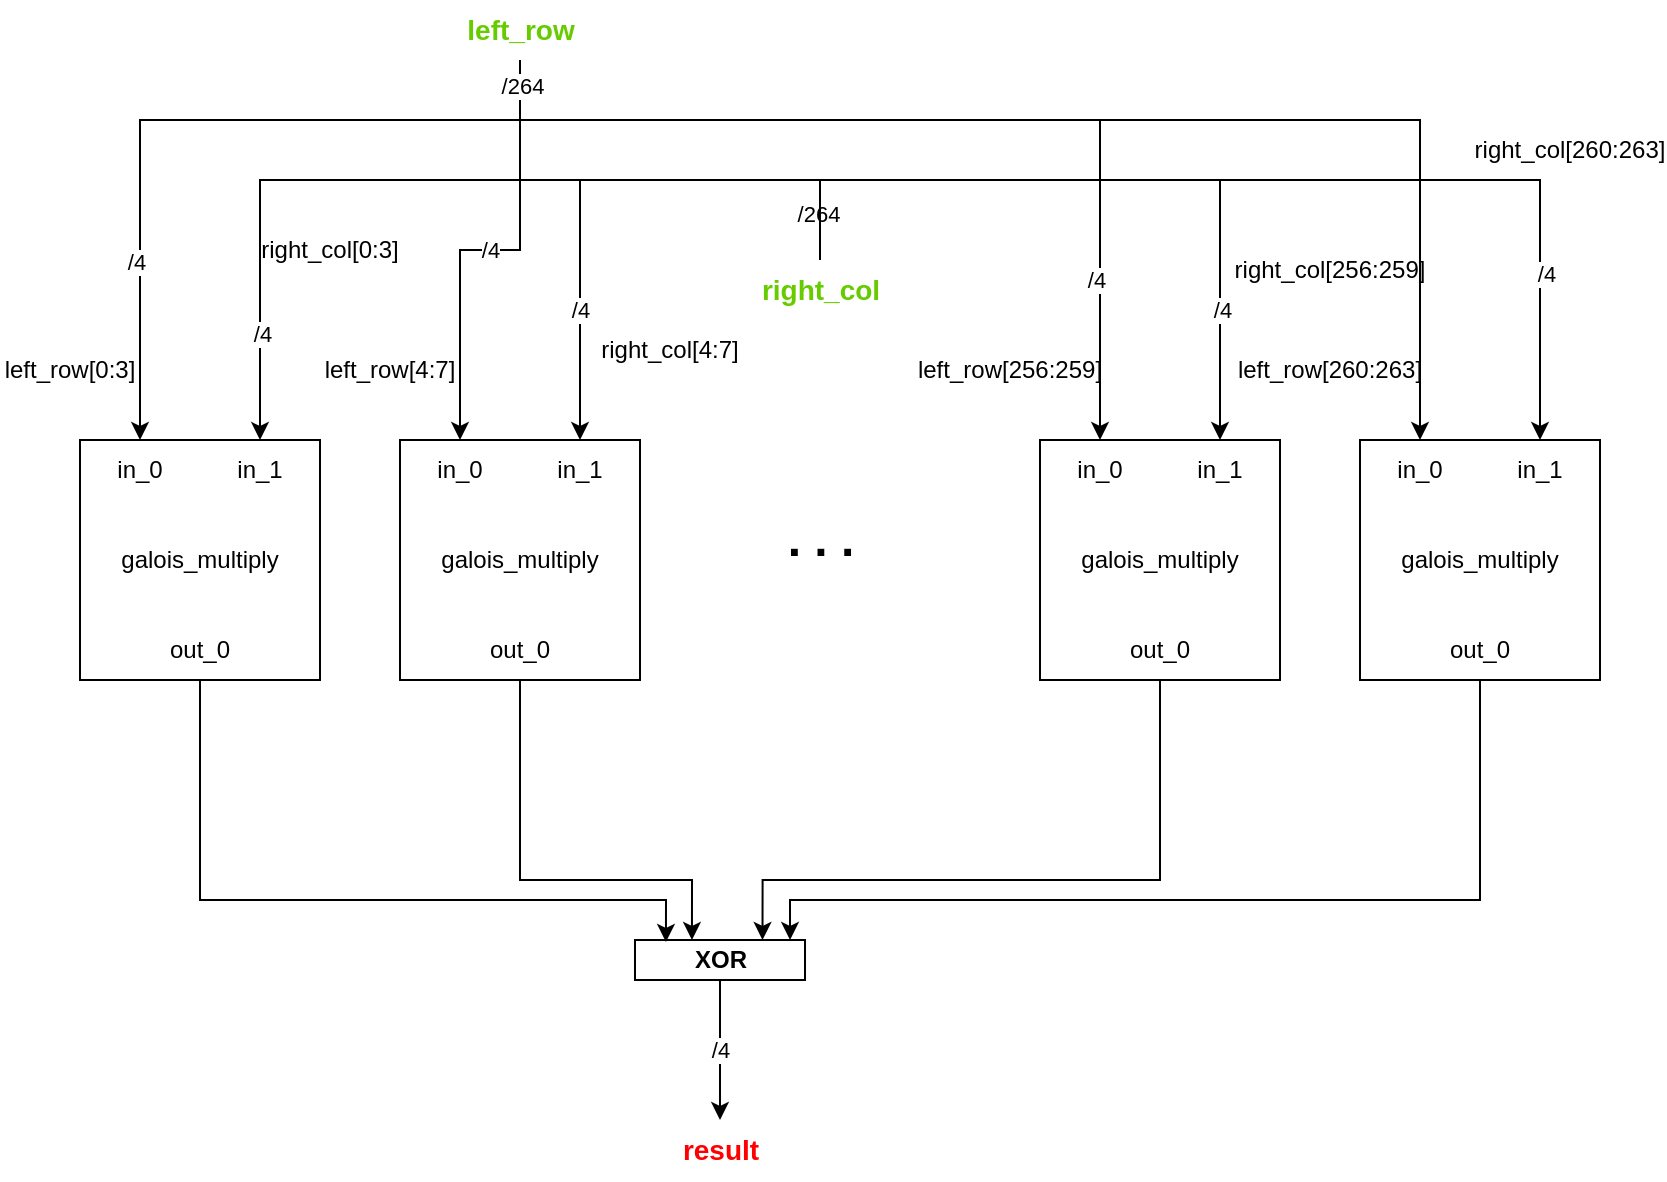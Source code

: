 <mxfile version="22.1.2" type="device">
  <diagram name="Page-1" id="1Gj-cbJdRD2_oNA0T6PP">
    <mxGraphModel dx="1098" dy="912" grid="1" gridSize="10" guides="1" tooltips="1" connect="1" arrows="1" fold="1" page="1" pageScale="1" pageWidth="850" pageHeight="1100" math="0" shadow="0">
      <root>
        <mxCell id="0" />
        <mxCell id="1" parent="0" />
        <mxCell id="ewtq7LpS9UkBpbuXzDGn-1" value="galois_multiply" style="rounded=0;whiteSpace=wrap;html=1;" vertex="1" parent="1">
          <mxGeometry x="40" y="240" width="120" height="120" as="geometry" />
        </mxCell>
        <mxCell id="ewtq7LpS9UkBpbuXzDGn-2" value="galois_multiply" style="rounded=0;whiteSpace=wrap;html=1;" vertex="1" parent="1">
          <mxGeometry x="200" y="240" width="120" height="120" as="geometry" />
        </mxCell>
        <mxCell id="ewtq7LpS9UkBpbuXzDGn-3" value="galois_multiply" style="rounded=0;whiteSpace=wrap;html=1;" vertex="1" parent="1">
          <mxGeometry x="520" y="240" width="120" height="120" as="geometry" />
        </mxCell>
        <mxCell id="ewtq7LpS9UkBpbuXzDGn-4" value="galois_multiply" style="rounded=0;whiteSpace=wrap;html=1;" vertex="1" parent="1">
          <mxGeometry x="680" y="240" width="120" height="120" as="geometry" />
        </mxCell>
        <mxCell id="ewtq7LpS9UkBpbuXzDGn-5" value="in_0" style="text;html=1;strokeColor=none;fillColor=none;align=center;verticalAlign=middle;whiteSpace=wrap;rounded=0;" vertex="1" parent="1">
          <mxGeometry x="40" y="240" width="60" height="30" as="geometry" />
        </mxCell>
        <mxCell id="ewtq7LpS9UkBpbuXzDGn-6" value="in_1" style="text;html=1;strokeColor=none;fillColor=none;align=center;verticalAlign=middle;whiteSpace=wrap;rounded=0;" vertex="1" parent="1">
          <mxGeometry x="100" y="240" width="60" height="30" as="geometry" />
        </mxCell>
        <mxCell id="ewtq7LpS9UkBpbuXzDGn-7" value="out_0" style="text;html=1;strokeColor=none;fillColor=none;align=center;verticalAlign=middle;whiteSpace=wrap;rounded=0;" vertex="1" parent="1">
          <mxGeometry x="70" y="330" width="60" height="30" as="geometry" />
        </mxCell>
        <mxCell id="ewtq7LpS9UkBpbuXzDGn-11" value="in_0" style="text;html=1;strokeColor=none;fillColor=none;align=center;verticalAlign=middle;whiteSpace=wrap;rounded=0;" vertex="1" parent="1">
          <mxGeometry x="200" y="240" width="60" height="30" as="geometry" />
        </mxCell>
        <mxCell id="ewtq7LpS9UkBpbuXzDGn-12" value="in_1" style="text;html=1;strokeColor=none;fillColor=none;align=center;verticalAlign=middle;whiteSpace=wrap;rounded=0;" vertex="1" parent="1">
          <mxGeometry x="260" y="240" width="60" height="30" as="geometry" />
        </mxCell>
        <mxCell id="ewtq7LpS9UkBpbuXzDGn-13" value="out_0" style="text;html=1;strokeColor=none;fillColor=none;align=center;verticalAlign=middle;whiteSpace=wrap;rounded=0;" vertex="1" parent="1">
          <mxGeometry x="230" y="330" width="60" height="30" as="geometry" />
        </mxCell>
        <mxCell id="ewtq7LpS9UkBpbuXzDGn-14" value="in_0" style="text;html=1;strokeColor=none;fillColor=none;align=center;verticalAlign=middle;whiteSpace=wrap;rounded=0;" vertex="1" parent="1">
          <mxGeometry x="520" y="240" width="60" height="30" as="geometry" />
        </mxCell>
        <mxCell id="ewtq7LpS9UkBpbuXzDGn-15" value="in_1" style="text;html=1;strokeColor=none;fillColor=none;align=center;verticalAlign=middle;whiteSpace=wrap;rounded=0;" vertex="1" parent="1">
          <mxGeometry x="580" y="240" width="60" height="30" as="geometry" />
        </mxCell>
        <mxCell id="ewtq7LpS9UkBpbuXzDGn-28" style="edgeStyle=orthogonalEdgeStyle;rounded=0;orthogonalLoop=1;jettySize=auto;html=1;entryX=0.75;entryY=0;entryDx=0;entryDy=0;" edge="1" parent="1" source="ewtq7LpS9UkBpbuXzDGn-16" target="ewtq7LpS9UkBpbuXzDGn-23">
          <mxGeometry relative="1" as="geometry">
            <Array as="points">
              <mxPoint x="580" y="460" />
              <mxPoint x="381" y="460" />
            </Array>
          </mxGeometry>
        </mxCell>
        <mxCell id="ewtq7LpS9UkBpbuXzDGn-16" value="out_0" style="text;html=1;strokeColor=none;fillColor=none;align=center;verticalAlign=middle;whiteSpace=wrap;rounded=0;" vertex="1" parent="1">
          <mxGeometry x="550" y="330" width="60" height="30" as="geometry" />
        </mxCell>
        <mxCell id="ewtq7LpS9UkBpbuXzDGn-17" value="in_0" style="text;html=1;strokeColor=none;fillColor=none;align=center;verticalAlign=middle;whiteSpace=wrap;rounded=0;" vertex="1" parent="1">
          <mxGeometry x="680" y="240" width="60" height="30" as="geometry" />
        </mxCell>
        <mxCell id="ewtq7LpS9UkBpbuXzDGn-18" value="in_1" style="text;html=1;strokeColor=none;fillColor=none;align=center;verticalAlign=middle;whiteSpace=wrap;rounded=0;" vertex="1" parent="1">
          <mxGeometry x="740" y="240" width="60" height="30" as="geometry" />
        </mxCell>
        <mxCell id="ewtq7LpS9UkBpbuXzDGn-19" value="out_0" style="text;html=1;strokeColor=none;fillColor=none;align=center;verticalAlign=middle;whiteSpace=wrap;rounded=0;" vertex="1" parent="1">
          <mxGeometry x="710" y="330" width="60" height="30" as="geometry" />
        </mxCell>
        <mxCell id="ewtq7LpS9UkBpbuXzDGn-31" style="edgeStyle=orthogonalEdgeStyle;rounded=0;orthogonalLoop=1;jettySize=auto;html=1;entryX=0.5;entryY=0;entryDx=0;entryDy=0;" edge="1" parent="1" source="ewtq7LpS9UkBpbuXzDGn-20" target="ewtq7LpS9UkBpbuXzDGn-5">
          <mxGeometry relative="1" as="geometry">
            <Array as="points">
              <mxPoint x="260" y="80" />
              <mxPoint x="70" y="80" />
            </Array>
          </mxGeometry>
        </mxCell>
        <mxCell id="ewtq7LpS9UkBpbuXzDGn-37" value="/4" style="edgeLabel;html=1;align=center;verticalAlign=middle;resizable=0;points=[];" vertex="1" connectable="0" parent="ewtq7LpS9UkBpbuXzDGn-31">
          <mxGeometry x="0.528" y="-2" relative="1" as="geometry">
            <mxPoint as="offset" />
          </mxGeometry>
        </mxCell>
        <mxCell id="ewtq7LpS9UkBpbuXzDGn-32" value="/4" style="edgeStyle=orthogonalEdgeStyle;rounded=0;orthogonalLoop=1;jettySize=auto;html=1;entryX=0.5;entryY=0;entryDx=0;entryDy=0;" edge="1" parent="1" source="ewtq7LpS9UkBpbuXzDGn-20" target="ewtq7LpS9UkBpbuXzDGn-11">
          <mxGeometry relative="1" as="geometry" />
        </mxCell>
        <mxCell id="ewtq7LpS9UkBpbuXzDGn-33" style="edgeStyle=orthogonalEdgeStyle;rounded=0;orthogonalLoop=1;jettySize=auto;html=1;entryX=0.5;entryY=0;entryDx=0;entryDy=0;" edge="1" parent="1" source="ewtq7LpS9UkBpbuXzDGn-20" target="ewtq7LpS9UkBpbuXzDGn-14">
          <mxGeometry relative="1" as="geometry">
            <Array as="points">
              <mxPoint x="260" y="80" />
              <mxPoint x="550" y="80" />
            </Array>
          </mxGeometry>
        </mxCell>
        <mxCell id="ewtq7LpS9UkBpbuXzDGn-39" value="/4" style="edgeLabel;html=1;align=center;verticalAlign=middle;resizable=0;points=[];" vertex="1" connectable="0" parent="ewtq7LpS9UkBpbuXzDGn-33">
          <mxGeometry x="0.667" y="-2" relative="1" as="geometry">
            <mxPoint as="offset" />
          </mxGeometry>
        </mxCell>
        <mxCell id="ewtq7LpS9UkBpbuXzDGn-48" style="edgeStyle=orthogonalEdgeStyle;rounded=0;orthogonalLoop=1;jettySize=auto;html=1;entryX=0.5;entryY=0;entryDx=0;entryDy=0;" edge="1" parent="1" source="ewtq7LpS9UkBpbuXzDGn-20" target="ewtq7LpS9UkBpbuXzDGn-17">
          <mxGeometry relative="1" as="geometry">
            <Array as="points">
              <mxPoint x="260" y="80" />
              <mxPoint x="710" y="80" />
            </Array>
          </mxGeometry>
        </mxCell>
        <mxCell id="ewtq7LpS9UkBpbuXzDGn-53" value="/264" style="edgeLabel;html=1;align=center;verticalAlign=middle;resizable=0;points=[];" vertex="1" connectable="0" parent="ewtq7LpS9UkBpbuXzDGn-48">
          <mxGeometry x="-0.959" y="1" relative="1" as="geometry">
            <mxPoint as="offset" />
          </mxGeometry>
        </mxCell>
        <mxCell id="ewtq7LpS9UkBpbuXzDGn-20" value="&lt;font color=&quot;#66cc00&quot;&gt;&lt;span style=&quot;font-size: 14px;&quot;&gt;&lt;b&gt;left_row&lt;/b&gt;&lt;/span&gt;&lt;/font&gt;" style="text;html=1;align=center;verticalAlign=middle;resizable=0;points=[];autosize=1;strokeColor=none;fillColor=none;" vertex="1" parent="1">
          <mxGeometry x="220" y="20" width="80" height="30" as="geometry" />
        </mxCell>
        <mxCell id="ewtq7LpS9UkBpbuXzDGn-43" style="edgeStyle=orthogonalEdgeStyle;rounded=0;orthogonalLoop=1;jettySize=auto;html=1;entryX=0.5;entryY=0;entryDx=0;entryDy=0;" edge="1" parent="1" source="ewtq7LpS9UkBpbuXzDGn-21" target="ewtq7LpS9UkBpbuXzDGn-6">
          <mxGeometry relative="1" as="geometry">
            <Array as="points">
              <mxPoint x="410" y="110" />
              <mxPoint x="130" y="110" />
            </Array>
          </mxGeometry>
        </mxCell>
        <mxCell id="ewtq7LpS9UkBpbuXzDGn-50" value="/4" style="edgeLabel;html=1;align=center;verticalAlign=middle;resizable=0;points=[];" vertex="1" connectable="0" parent="ewtq7LpS9UkBpbuXzDGn-43">
          <mxGeometry x="0.764" y="1" relative="1" as="geometry">
            <mxPoint as="offset" />
          </mxGeometry>
        </mxCell>
        <mxCell id="ewtq7LpS9UkBpbuXzDGn-45" style="edgeStyle=orthogonalEdgeStyle;rounded=0;orthogonalLoop=1;jettySize=auto;html=1;entryX=0.5;entryY=0;entryDx=0;entryDy=0;" edge="1" parent="1" source="ewtq7LpS9UkBpbuXzDGn-21" target="ewtq7LpS9UkBpbuXzDGn-15">
          <mxGeometry relative="1" as="geometry">
            <Array as="points">
              <mxPoint x="410" y="110" />
              <mxPoint x="610" y="110" />
            </Array>
          </mxGeometry>
        </mxCell>
        <mxCell id="ewtq7LpS9UkBpbuXzDGn-57" value="/4" style="edgeLabel;html=1;align=center;verticalAlign=middle;resizable=0;points=[];" vertex="1" connectable="0" parent="ewtq7LpS9UkBpbuXzDGn-45">
          <mxGeometry x="0.649" y="1" relative="1" as="geometry">
            <mxPoint as="offset" />
          </mxGeometry>
        </mxCell>
        <mxCell id="ewtq7LpS9UkBpbuXzDGn-46" style="edgeStyle=orthogonalEdgeStyle;rounded=0;orthogonalLoop=1;jettySize=auto;html=1;entryX=0.5;entryY=0;entryDx=0;entryDy=0;" edge="1" parent="1" source="ewtq7LpS9UkBpbuXzDGn-21" target="ewtq7LpS9UkBpbuXzDGn-18">
          <mxGeometry relative="1" as="geometry">
            <Array as="points">
              <mxPoint x="410" y="110" />
              <mxPoint x="770" y="110" />
            </Array>
          </mxGeometry>
        </mxCell>
        <mxCell id="ewtq7LpS9UkBpbuXzDGn-52" value="/264" style="edgeLabel;html=1;align=center;verticalAlign=middle;resizable=0;points=[];" vertex="1" connectable="0" parent="ewtq7LpS9UkBpbuXzDGn-46">
          <mxGeometry x="-0.913" y="1" relative="1" as="geometry">
            <mxPoint as="offset" />
          </mxGeometry>
        </mxCell>
        <mxCell id="ewtq7LpS9UkBpbuXzDGn-59" value="/4" style="edgeLabel;html=1;align=center;verticalAlign=middle;resizable=0;points=[];" vertex="1" connectable="0" parent="ewtq7LpS9UkBpbuXzDGn-46">
          <mxGeometry x="0.687" y="3" relative="1" as="geometry">
            <mxPoint as="offset" />
          </mxGeometry>
        </mxCell>
        <mxCell id="ewtq7LpS9UkBpbuXzDGn-54" style="edgeStyle=orthogonalEdgeStyle;rounded=0;orthogonalLoop=1;jettySize=auto;html=1;entryX=0.5;entryY=0;entryDx=0;entryDy=0;" edge="1" parent="1" source="ewtq7LpS9UkBpbuXzDGn-21" target="ewtq7LpS9UkBpbuXzDGn-12">
          <mxGeometry relative="1" as="geometry">
            <Array as="points">
              <mxPoint x="410" y="110" />
              <mxPoint x="290" y="110" />
            </Array>
          </mxGeometry>
        </mxCell>
        <mxCell id="ewtq7LpS9UkBpbuXzDGn-55" value="/4" style="edgeLabel;html=1;align=center;verticalAlign=middle;resizable=0;points=[];" vertex="1" connectable="0" parent="ewtq7LpS9UkBpbuXzDGn-54">
          <mxGeometry x="0.552" relative="1" as="geometry">
            <mxPoint as="offset" />
          </mxGeometry>
        </mxCell>
        <mxCell id="ewtq7LpS9UkBpbuXzDGn-21" value="&lt;b&gt;&lt;font color=&quot;#66cc00&quot; style=&quot;font-size: 14px;&quot;&gt;right_col&lt;/font&gt;&lt;/b&gt;" style="text;html=1;align=center;verticalAlign=middle;resizable=0;points=[];autosize=1;strokeColor=none;fillColor=none;" vertex="1" parent="1">
          <mxGeometry x="370" y="150" width="80" height="30" as="geometry" />
        </mxCell>
        <mxCell id="ewtq7LpS9UkBpbuXzDGn-22" value="&lt;b&gt;&lt;font color=&quot;#ff0000&quot; style=&quot;font-size: 14px;&quot;&gt;result&lt;/font&gt;&lt;/b&gt;" style="text;html=1;align=center;verticalAlign=middle;resizable=0;points=[];autosize=1;strokeColor=none;fillColor=none;" vertex="1" parent="1">
          <mxGeometry x="330" y="580" width="60" height="30" as="geometry" />
        </mxCell>
        <mxCell id="ewtq7LpS9UkBpbuXzDGn-24" style="edgeStyle=orthogonalEdgeStyle;rounded=0;orthogonalLoop=1;jettySize=auto;html=1;" edge="1" parent="1" source="ewtq7LpS9UkBpbuXzDGn-23" target="ewtq7LpS9UkBpbuXzDGn-22">
          <mxGeometry relative="1" as="geometry" />
        </mxCell>
        <mxCell id="ewtq7LpS9UkBpbuXzDGn-25" value="/4" style="edgeLabel;html=1;align=center;verticalAlign=middle;resizable=0;points=[];" vertex="1" connectable="0" parent="ewtq7LpS9UkBpbuXzDGn-24">
          <mxGeometry relative="1" as="geometry">
            <mxPoint as="offset" />
          </mxGeometry>
        </mxCell>
        <mxCell id="ewtq7LpS9UkBpbuXzDGn-23" value="&lt;b&gt;XOR&lt;/b&gt;" style="rounded=0;whiteSpace=wrap;html=1;" vertex="1" parent="1">
          <mxGeometry x="317.5" y="490" width="85" height="20" as="geometry" />
        </mxCell>
        <mxCell id="ewtq7LpS9UkBpbuXzDGn-26" style="edgeStyle=orthogonalEdgeStyle;rounded=0;orthogonalLoop=1;jettySize=auto;html=1;entryX=0.182;entryY=0.05;entryDx=0;entryDy=0;entryPerimeter=0;" edge="1" parent="1" source="ewtq7LpS9UkBpbuXzDGn-7" target="ewtq7LpS9UkBpbuXzDGn-23">
          <mxGeometry relative="1" as="geometry">
            <Array as="points">
              <mxPoint x="100" y="470" />
              <mxPoint x="333" y="470" />
            </Array>
          </mxGeometry>
        </mxCell>
        <mxCell id="ewtq7LpS9UkBpbuXzDGn-27" style="edgeStyle=orthogonalEdgeStyle;rounded=0;orthogonalLoop=1;jettySize=auto;html=1;entryX=0.335;entryY=0;entryDx=0;entryDy=0;entryPerimeter=0;" edge="1" parent="1" source="ewtq7LpS9UkBpbuXzDGn-13" target="ewtq7LpS9UkBpbuXzDGn-23">
          <mxGeometry relative="1" as="geometry">
            <Array as="points">
              <mxPoint x="260" y="460" />
              <mxPoint x="346" y="460" />
            </Array>
          </mxGeometry>
        </mxCell>
        <mxCell id="ewtq7LpS9UkBpbuXzDGn-29" style="edgeStyle=orthogonalEdgeStyle;rounded=0;orthogonalLoop=1;jettySize=auto;html=1;entryX=0.912;entryY=0;entryDx=0;entryDy=0;entryPerimeter=0;" edge="1" parent="1" source="ewtq7LpS9UkBpbuXzDGn-19" target="ewtq7LpS9UkBpbuXzDGn-23">
          <mxGeometry relative="1" as="geometry">
            <Array as="points">
              <mxPoint x="740" y="470" />
              <mxPoint x="395" y="470" />
            </Array>
          </mxGeometry>
        </mxCell>
        <mxCell id="ewtq7LpS9UkBpbuXzDGn-30" value="&lt;b&gt;&lt;font style=&quot;font-size: 24px;&quot;&gt;. . .&lt;/font&gt;&lt;/b&gt;" style="text;html=1;align=center;verticalAlign=middle;resizable=0;points=[];autosize=1;strokeColor=none;fillColor=none;" vertex="1" parent="1">
          <mxGeometry x="380" y="270" width="60" height="40" as="geometry" />
        </mxCell>
        <mxCell id="ewtq7LpS9UkBpbuXzDGn-35" value="left_row[0:3]" style="text;html=1;strokeColor=none;fillColor=none;align=center;verticalAlign=middle;whiteSpace=wrap;rounded=0;" vertex="1" parent="1">
          <mxGeometry y="190" width="70" height="30" as="geometry" />
        </mxCell>
        <mxCell id="ewtq7LpS9UkBpbuXzDGn-36" value="left_row[4:7]" style="text;html=1;strokeColor=none;fillColor=none;align=center;verticalAlign=middle;whiteSpace=wrap;rounded=0;" vertex="1" parent="1">
          <mxGeometry x="160" y="190" width="70" height="30" as="geometry" />
        </mxCell>
        <mxCell id="ewtq7LpS9UkBpbuXzDGn-41" value="left_row[260:263]" style="text;html=1;strokeColor=none;fillColor=none;align=center;verticalAlign=middle;whiteSpace=wrap;rounded=0;" vertex="1" parent="1">
          <mxGeometry x="630" y="190" width="70" height="30" as="geometry" />
        </mxCell>
        <mxCell id="ewtq7LpS9UkBpbuXzDGn-42" value="left_row[256:259]" style="text;html=1;strokeColor=none;fillColor=none;align=center;verticalAlign=middle;whiteSpace=wrap;rounded=0;" vertex="1" parent="1">
          <mxGeometry x="470" y="190" width="70" height="30" as="geometry" />
        </mxCell>
        <mxCell id="ewtq7LpS9UkBpbuXzDGn-49" value="right_col[0:3]" style="text;html=1;strokeColor=none;fillColor=none;align=center;verticalAlign=middle;whiteSpace=wrap;rounded=0;" vertex="1" parent="1">
          <mxGeometry x="130" y="130" width="70" height="30" as="geometry" />
        </mxCell>
        <mxCell id="ewtq7LpS9UkBpbuXzDGn-51" value="right_col[4:7]" style="text;html=1;strokeColor=none;fillColor=none;align=center;verticalAlign=middle;whiteSpace=wrap;rounded=0;" vertex="1" parent="1">
          <mxGeometry x="300" y="180" width="70" height="30" as="geometry" />
        </mxCell>
        <mxCell id="ewtq7LpS9UkBpbuXzDGn-56" value="right_col[256:259]" style="text;html=1;strokeColor=none;fillColor=none;align=center;verticalAlign=middle;whiteSpace=wrap;rounded=0;" vertex="1" parent="1">
          <mxGeometry x="630" y="140" width="70" height="30" as="geometry" />
        </mxCell>
        <mxCell id="ewtq7LpS9UkBpbuXzDGn-58" value="right_col[260:263]" style="text;html=1;strokeColor=none;fillColor=none;align=center;verticalAlign=middle;whiteSpace=wrap;rounded=0;" vertex="1" parent="1">
          <mxGeometry x="750" y="80" width="70" height="30" as="geometry" />
        </mxCell>
      </root>
    </mxGraphModel>
  </diagram>
</mxfile>
